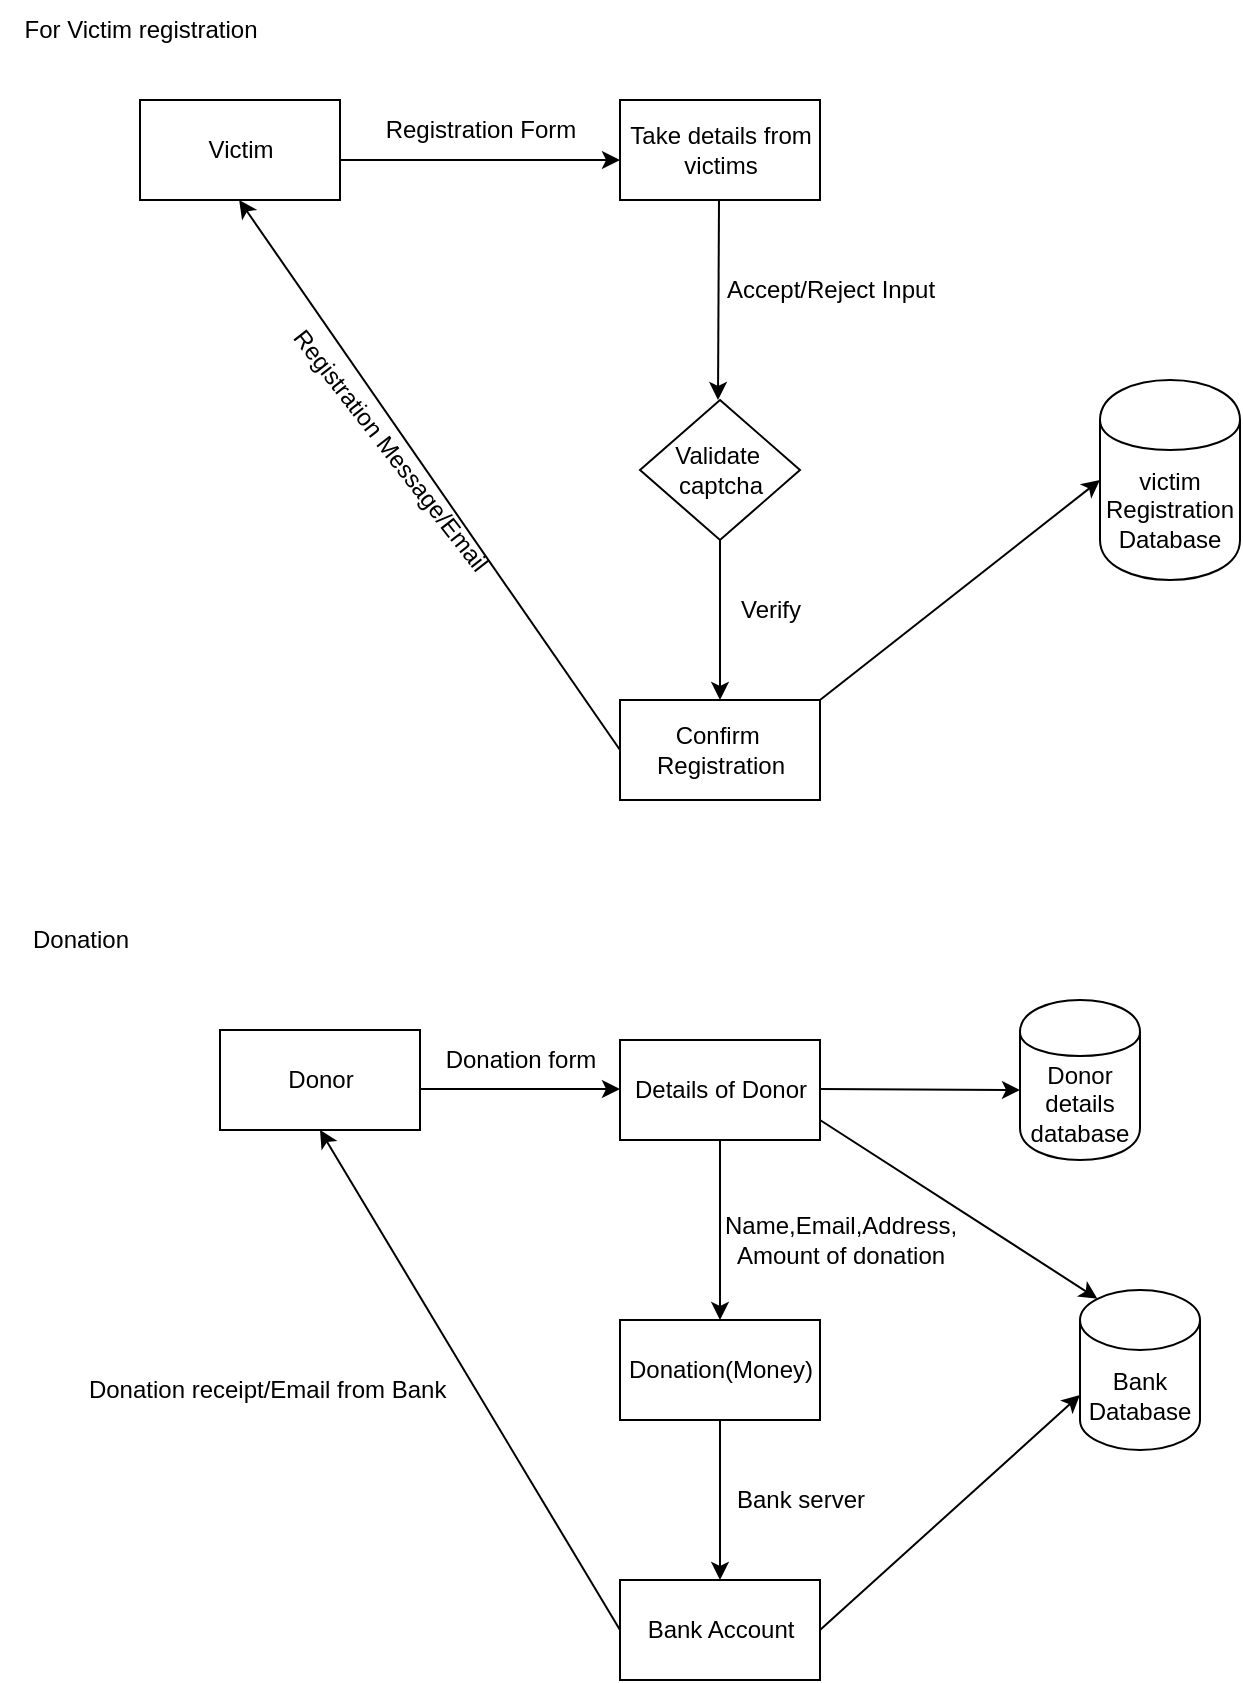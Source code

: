 <mxfile version="20.0.4" type="github">
  <diagram id="R2lEEEUBdFMjLlhIrx00" name="Page-1">
    <mxGraphModel dx="1038" dy="547" grid="1" gridSize="10" guides="1" tooltips="1" connect="1" arrows="1" fold="1" page="1" pageScale="1" pageWidth="850" pageHeight="1100" math="0" shadow="0" extFonts="Permanent Marker^https://fonts.googleapis.com/css?family=Permanent+Marker">
      <root>
        <mxCell id="0" />
        <mxCell id="1" parent="0" />
        <mxCell id="zD06de2tq-3I4Wdeoepe-2" value="Victim" style="html=1;dashed=0;whitespace=wrap;" parent="1" vertex="1">
          <mxGeometry x="80" y="50" width="100" height="50" as="geometry" />
        </mxCell>
        <mxCell id="zD06de2tq-3I4Wdeoepe-3" value="" style="endArrow=classic;html=1;rounded=0;" parent="1" edge="1">
          <mxGeometry width="50" height="50" relative="1" as="geometry">
            <mxPoint x="180" y="80" as="sourcePoint" />
            <mxPoint x="320" y="80" as="targetPoint" />
          </mxGeometry>
        </mxCell>
        <mxCell id="zD06de2tq-3I4Wdeoepe-4" value="Registration Form" style="text;html=1;resizable=0;autosize=1;align=center;verticalAlign=middle;points=[];fillColor=none;strokeColor=none;rounded=0;" parent="1" vertex="1">
          <mxGeometry x="190" y="50" width="120" height="30" as="geometry" />
        </mxCell>
        <mxCell id="zD06de2tq-3I4Wdeoepe-5" value="Take details from &lt;br&gt;victims" style="html=1;dashed=0;whitespace=wrap;" parent="1" vertex="1">
          <mxGeometry x="320" y="50" width="100" height="50" as="geometry" />
        </mxCell>
        <mxCell id="zD06de2tq-3I4Wdeoepe-7" value="" style="endArrow=classic;html=1;rounded=0;" parent="1" edge="1">
          <mxGeometry width="50" height="50" relative="1" as="geometry">
            <mxPoint x="369.5" y="100" as="sourcePoint" />
            <mxPoint x="369" y="200" as="targetPoint" />
          </mxGeometry>
        </mxCell>
        <mxCell id="zD06de2tq-3I4Wdeoepe-8" value="victim&lt;br&gt;Registration&lt;br&gt;Database" style="shape=cylinder;whiteSpace=wrap;html=1;boundedLbl=1;backgroundOutline=1;" parent="1" vertex="1">
          <mxGeometry x="560" y="190" width="70" height="100" as="geometry" />
        </mxCell>
        <mxCell id="zD06de2tq-3I4Wdeoepe-9" value="Accept/Reject Input" style="text;html=1;resizable=0;autosize=1;align=center;verticalAlign=middle;points=[];fillColor=none;strokeColor=none;rounded=0;" parent="1" vertex="1">
          <mxGeometry x="360" y="130" width="130" height="30" as="geometry" />
        </mxCell>
        <mxCell id="zD06de2tq-3I4Wdeoepe-11" value="" style="endArrow=classic;html=1;rounded=0;entryX=0.5;entryY=0;entryDx=0;entryDy=0;exitX=0.5;exitY=1;exitDx=0;exitDy=0;" parent="1" edge="1" target="zD06de2tq-3I4Wdeoepe-13" source="RgW9Eq6CkmTzd8PvrJog-1">
          <mxGeometry width="50" height="50" relative="1" as="geometry">
            <mxPoint x="370.58" y="280" as="sourcePoint" />
            <mxPoint x="370" y="370" as="targetPoint" />
          </mxGeometry>
        </mxCell>
        <mxCell id="zD06de2tq-3I4Wdeoepe-12" value="Verify" style="text;html=1;resizable=0;autosize=1;align=center;verticalAlign=middle;points=[];fillColor=none;strokeColor=none;rounded=0;" parent="1" vertex="1">
          <mxGeometry x="370" y="290" width="50" height="30" as="geometry" />
        </mxCell>
        <mxCell id="zD06de2tq-3I4Wdeoepe-13" value="Confirm&amp;nbsp;&lt;br&gt;Registration" style="html=1;dashed=0;whitespace=wrap;" parent="1" vertex="1">
          <mxGeometry x="320" y="350" width="100" height="50" as="geometry" />
        </mxCell>
        <mxCell id="zD06de2tq-3I4Wdeoepe-14" value="" style="endArrow=classic;html=1;rounded=0;entryX=0;entryY=0.5;entryDx=0;entryDy=0;" parent="1" target="zD06de2tq-3I4Wdeoepe-8" edge="1">
          <mxGeometry width="50" height="50" relative="1" as="geometry">
            <mxPoint x="420" y="350" as="sourcePoint" />
            <mxPoint x="470" y="300" as="targetPoint" />
          </mxGeometry>
        </mxCell>
        <mxCell id="zD06de2tq-3I4Wdeoepe-15" value="" style="endArrow=classic;html=1;rounded=0;exitX=0;exitY=0.5;exitDx=0;exitDy=0;" parent="1" source="zD06de2tq-3I4Wdeoepe-13" edge="1">
          <mxGeometry width="50" height="50" relative="1" as="geometry">
            <mxPoint x="200" y="260" as="sourcePoint" />
            <mxPoint x="129.58" y="100" as="targetPoint" />
          </mxGeometry>
        </mxCell>
        <mxCell id="zD06de2tq-3I4Wdeoepe-16" value="Registration Message/Email" style="text;html=1;resizable=0;autosize=1;align=center;verticalAlign=middle;points=[];fillColor=none;strokeColor=none;rounded=0;rotation=52;" parent="1" vertex="1">
          <mxGeometry x="120" y="210" width="170" height="30" as="geometry" />
        </mxCell>
        <mxCell id="zD06de2tq-3I4Wdeoepe-17" value="Donation(Money)" style="html=1;dashed=0;whitespace=wrap;" parent="1" vertex="1">
          <mxGeometry x="320" y="660" width="100" height="50" as="geometry" />
        </mxCell>
        <mxCell id="zD06de2tq-3I4Wdeoepe-18" value="" style="endArrow=classic;html=1;rounded=0;" parent="1" edge="1">
          <mxGeometry width="50" height="50" relative="1" as="geometry">
            <mxPoint x="220" y="544.5" as="sourcePoint" />
            <mxPoint x="320" y="544.5" as="targetPoint" />
          </mxGeometry>
        </mxCell>
        <mxCell id="zD06de2tq-3I4Wdeoepe-20" value="Details of Donor" style="html=1;dashed=0;whitespace=wrap;" parent="1" vertex="1">
          <mxGeometry x="320" y="520" width="100" height="50" as="geometry" />
        </mxCell>
        <mxCell id="zD06de2tq-3I4Wdeoepe-21" value="Donor details database" style="shape=cylinder;whiteSpace=wrap;html=1;boundedLbl=1;backgroundOutline=1;" parent="1" vertex="1">
          <mxGeometry x="520" y="500" width="60" height="80" as="geometry" />
        </mxCell>
        <mxCell id="zD06de2tq-3I4Wdeoepe-22" value="" style="endArrow=classic;html=1;rounded=0;" parent="1" edge="1">
          <mxGeometry width="50" height="50" relative="1" as="geometry">
            <mxPoint x="370" y="570" as="sourcePoint" />
            <mxPoint x="370" y="660" as="targetPoint" />
            <Array as="points">
              <mxPoint x="370" y="630" />
            </Array>
          </mxGeometry>
        </mxCell>
        <mxCell id="zD06de2tq-3I4Wdeoepe-23" value="Name,Email,Address,&lt;br&gt;Amount of donation" style="text;html=1;resizable=0;autosize=1;align=center;verticalAlign=middle;points=[];fillColor=none;strokeColor=none;rounded=0;" parent="1" vertex="1">
          <mxGeometry x="360" y="600" width="140" height="40" as="geometry" />
        </mxCell>
        <mxCell id="zD06de2tq-3I4Wdeoepe-24" value="" style="endArrow=classic;html=1;rounded=0;" parent="1" edge="1">
          <mxGeometry width="50" height="50" relative="1" as="geometry">
            <mxPoint x="420" y="544.5" as="sourcePoint" />
            <mxPoint x="520" y="545" as="targetPoint" />
          </mxGeometry>
        </mxCell>
        <mxCell id="zD06de2tq-3I4Wdeoepe-25" value="Donor" style="html=1;dashed=0;whitespace=wrap;" parent="1" vertex="1">
          <mxGeometry x="120" y="515" width="100" height="50" as="geometry" />
        </mxCell>
        <mxCell id="zD06de2tq-3I4Wdeoepe-27" value="" style="endArrow=classic;html=1;rounded=0;" parent="1" target="zD06de2tq-3I4Wdeoepe-28" edge="1">
          <mxGeometry width="50" height="50" relative="1" as="geometry">
            <mxPoint x="370" y="710" as="sourcePoint" />
            <mxPoint x="370" y="800" as="targetPoint" />
          </mxGeometry>
        </mxCell>
        <mxCell id="zD06de2tq-3I4Wdeoepe-28" value="Bank Account" style="html=1;dashed=0;whitespace=wrap;" parent="1" vertex="1">
          <mxGeometry x="320" y="790" width="100" height="50" as="geometry" />
        </mxCell>
        <mxCell id="ofLkS4H4id4gsJTmKJAa-1" value="Bank server" style="text;html=1;resizable=0;autosize=1;align=center;verticalAlign=middle;points=[];fillColor=none;strokeColor=none;rounded=0;" parent="1" vertex="1">
          <mxGeometry x="365" y="735" width="90" height="30" as="geometry" />
        </mxCell>
        <mxCell id="ofLkS4H4id4gsJTmKJAa-2" value="Bank Database" style="shape=cylinder3;whiteSpace=wrap;html=1;boundedLbl=1;backgroundOutline=1;size=15;" parent="1" vertex="1">
          <mxGeometry x="550" y="645" width="60" height="80" as="geometry" />
        </mxCell>
        <mxCell id="ofLkS4H4id4gsJTmKJAa-6" value="" style="endArrow=classic;html=1;rounded=0;entryX=0;entryY=0;entryDx=0;entryDy=52.5;entryPerimeter=0;" parent="1" target="ofLkS4H4id4gsJTmKJAa-2" edge="1">
          <mxGeometry width="50" height="50" relative="1" as="geometry">
            <mxPoint x="420" y="815" as="sourcePoint" />
            <mxPoint x="470" y="765" as="targetPoint" />
          </mxGeometry>
        </mxCell>
        <mxCell id="ofLkS4H4id4gsJTmKJAa-7" value="" style="endArrow=classic;html=1;rounded=0;entryX=0.145;entryY=0;entryDx=0;entryDy=4.35;entryPerimeter=0;" parent="1" target="ofLkS4H4id4gsJTmKJAa-2" edge="1">
          <mxGeometry width="50" height="50" relative="1" as="geometry">
            <mxPoint x="420" y="560" as="sourcePoint" />
            <mxPoint x="470" y="570" as="targetPoint" />
          </mxGeometry>
        </mxCell>
        <mxCell id="ofLkS4H4id4gsJTmKJAa-8" value="Donation form" style="text;html=1;resizable=0;autosize=1;align=center;verticalAlign=middle;points=[];fillColor=none;strokeColor=none;rounded=0;" parent="1" vertex="1">
          <mxGeometry x="220" y="515" width="100" height="30" as="geometry" />
        </mxCell>
        <mxCell id="ofLkS4H4id4gsJTmKJAa-9" value="" style="endArrow=classic;html=1;rounded=0;exitX=0;exitY=0.5;exitDx=0;exitDy=0;entryX=0.5;entryY=1;entryDx=0;entryDy=0;" parent="1" source="zD06de2tq-3I4Wdeoepe-28" target="zD06de2tq-3I4Wdeoepe-25" edge="1">
          <mxGeometry width="50" height="50" relative="1" as="geometry">
            <mxPoint x="310" y="810" as="sourcePoint" />
            <mxPoint x="270" y="760" as="targetPoint" />
          </mxGeometry>
        </mxCell>
        <mxCell id="ofLkS4H4id4gsJTmKJAa-11" value="Donation receipt/Email from Bank&amp;nbsp;" style="text;html=1;resizable=0;autosize=1;align=center;verticalAlign=middle;points=[];fillColor=none;strokeColor=none;rounded=0;" parent="1" vertex="1">
          <mxGeometry x="40" y="680" width="210" height="30" as="geometry" />
        </mxCell>
        <mxCell id="RgW9Eq6CkmTzd8PvrJog-1" value="Validate&amp;nbsp;&lt;br&gt;captcha" style="shape=rhombus;html=1;dashed=0;whitespace=wrap;perimeter=rhombusPerimeter;" vertex="1" parent="1">
          <mxGeometry x="330" y="200" width="80" height="70" as="geometry" />
        </mxCell>
        <mxCell id="RgW9Eq6CkmTzd8PvrJog-4" value="For Victim registration" style="text;html=1;resizable=0;autosize=1;align=center;verticalAlign=middle;points=[];fillColor=none;strokeColor=none;rounded=0;" vertex="1" parent="1">
          <mxGeometry x="10" width="140" height="30" as="geometry" />
        </mxCell>
        <mxCell id="RgW9Eq6CkmTzd8PvrJog-5" value="Donation" style="text;html=1;resizable=0;autosize=1;align=center;verticalAlign=middle;points=[];fillColor=none;strokeColor=none;rounded=0;" vertex="1" parent="1">
          <mxGeometry x="15" y="455" width="70" height="30" as="geometry" />
        </mxCell>
      </root>
    </mxGraphModel>
  </diagram>
</mxfile>
